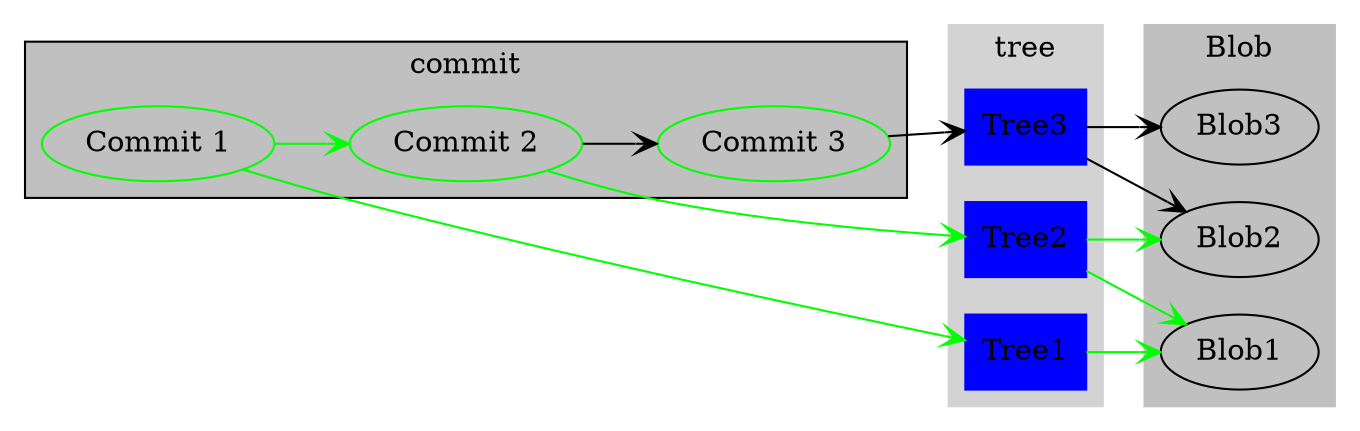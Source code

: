 digraph trond {
    rankdir=LR;
    edge [arrowhead=vee];

	subgraph cluster_commit {
        label = "commit"
		fillcolor=grey 
        style=filled
        node [color=green]
		C1 [label="Commit 1"]
		C2 [label="Commit 2"]
        C3 [label="Commit 3"]
	}

	subgraph cluster_tree {
        label="tree"
        color=lightgrey ;
        style=filled;
		node [color=blue shape=box style=filled];
		
		T1 [label=Tree1]
		T2 [label=Tree2]
        T3 [label=Tree3]
	}

	subgraph cluster_blob {
        label="Blob"
        color=grey 
        style=filled
		B1 [label=Blob1]
		B2 [label=Blob2]
        B3 [label=Blob3]
	}


	C1 -> C2 [color=green]
    C2 -> C3
	C1 -> T1 [color=green]
	C2 -> T2 [color=green]
    C3 -> T3
	T1 -> B1 [color=green]
	T2 -> B1 [color=green]
	T2 -> B2 [color=green]
    T3 -> B2
    T3 -> B3

}